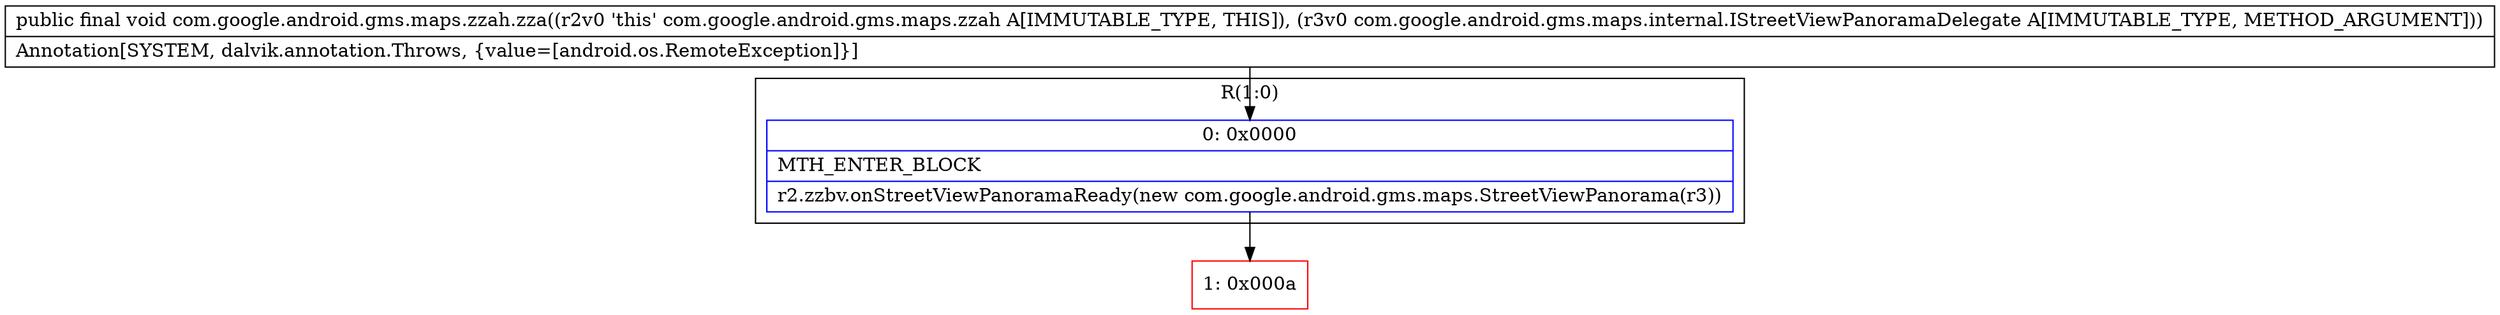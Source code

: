 digraph "CFG forcom.google.android.gms.maps.zzah.zza(Lcom\/google\/android\/gms\/maps\/internal\/IStreetViewPanoramaDelegate;)V" {
subgraph cluster_Region_1304991135 {
label = "R(1:0)";
node [shape=record,color=blue];
Node_0 [shape=record,label="{0\:\ 0x0000|MTH_ENTER_BLOCK\l|r2.zzbv.onStreetViewPanoramaReady(new com.google.android.gms.maps.StreetViewPanorama(r3))\l}"];
}
Node_1 [shape=record,color=red,label="{1\:\ 0x000a}"];
MethodNode[shape=record,label="{public final void com.google.android.gms.maps.zzah.zza((r2v0 'this' com.google.android.gms.maps.zzah A[IMMUTABLE_TYPE, THIS]), (r3v0 com.google.android.gms.maps.internal.IStreetViewPanoramaDelegate A[IMMUTABLE_TYPE, METHOD_ARGUMENT]))  | Annotation[SYSTEM, dalvik.annotation.Throws, \{value=[android.os.RemoteException]\}]\l}"];
MethodNode -> Node_0;
Node_0 -> Node_1;
}

